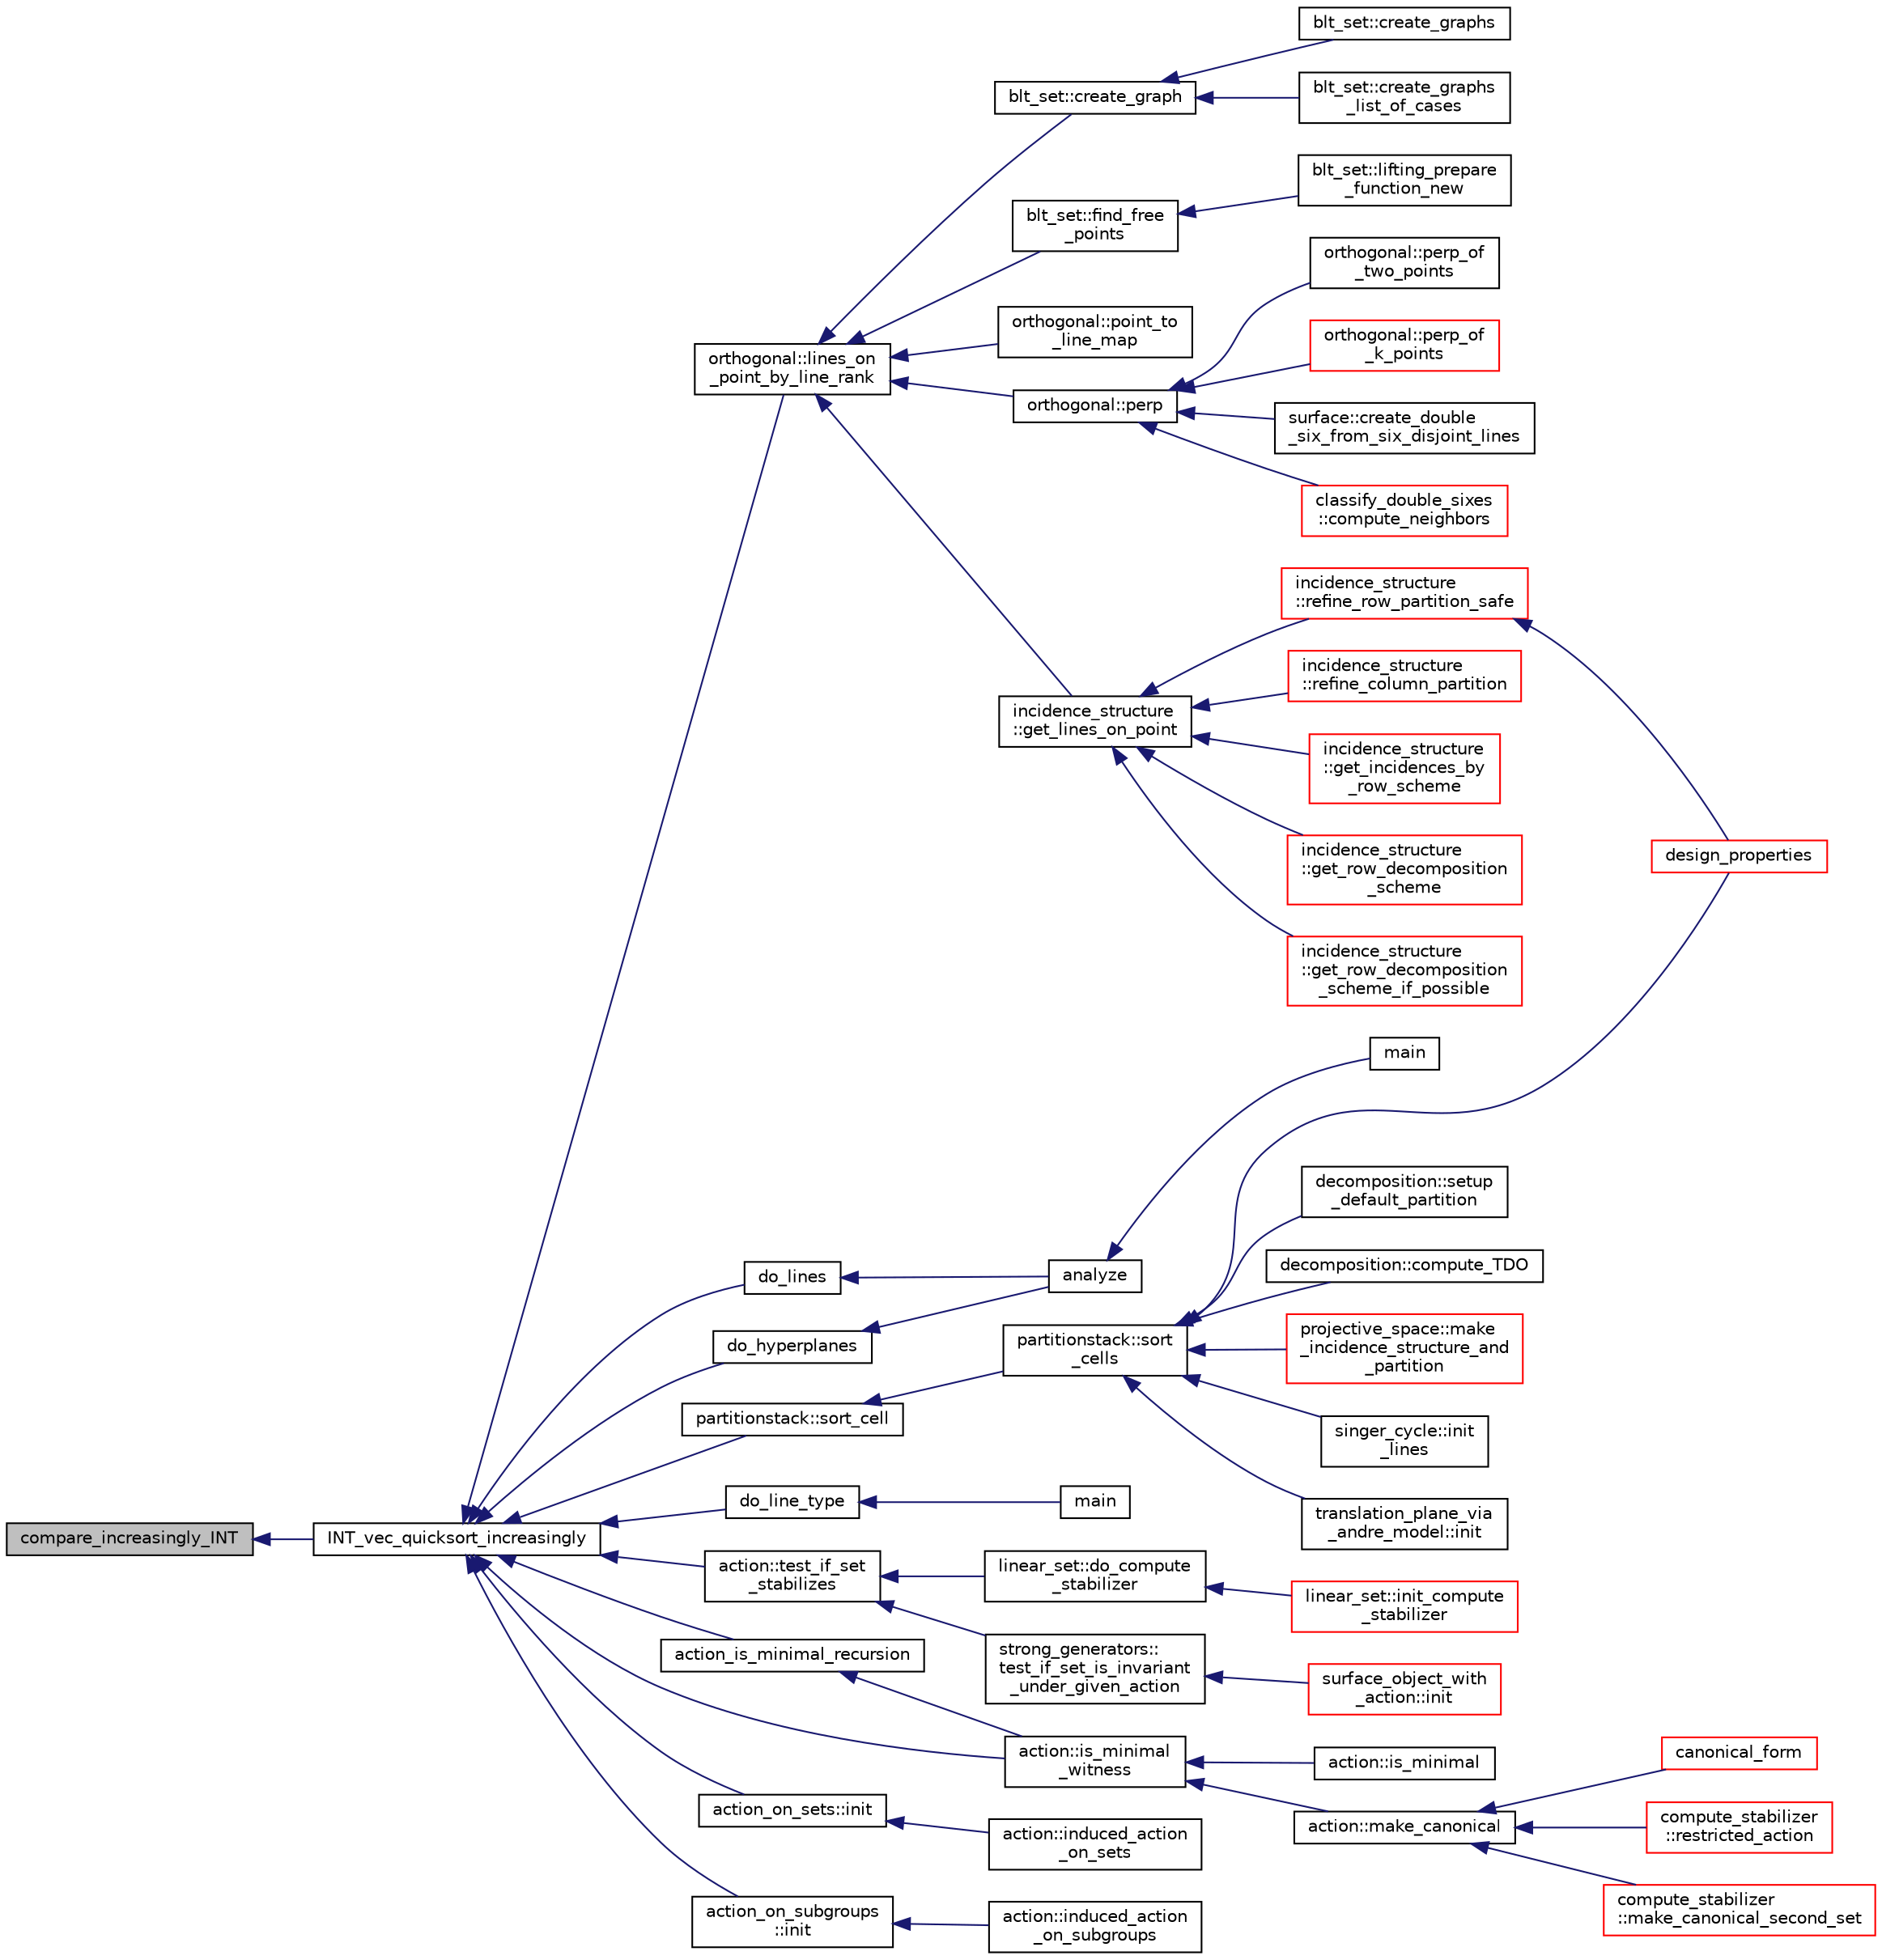 digraph "compare_increasingly_INT"
{
  edge [fontname="Helvetica",fontsize="10",labelfontname="Helvetica",labelfontsize="10"];
  node [fontname="Helvetica",fontsize="10",shape=record];
  rankdir="LR";
  Node4 [label="compare_increasingly_INT",height=0.2,width=0.4,color="black", fillcolor="grey75", style="filled", fontcolor="black"];
  Node4 -> Node5 [dir="back",color="midnightblue",fontsize="10",style="solid",fontname="Helvetica"];
  Node5 [label="INT_vec_quicksort_increasingly",height=0.2,width=0.4,color="black", fillcolor="white", style="filled",URL="$d4/dd7/sorting_8_c.html#a31ccee746bc644f58816c67bc3a0e237"];
  Node5 -> Node6 [dir="back",color="midnightblue",fontsize="10",style="solid",fontname="Helvetica"];
  Node6 [label="orthogonal::lines_on\l_point_by_line_rank",height=0.2,width=0.4,color="black", fillcolor="white", style="filled",URL="$d7/daa/classorthogonal.html#adc21874b6da3cd3585c704994fb538aa"];
  Node6 -> Node7 [dir="back",color="midnightblue",fontsize="10",style="solid",fontname="Helvetica"];
  Node7 [label="blt_set::create_graph",height=0.2,width=0.4,color="black", fillcolor="white", style="filled",URL="$d1/d3d/classblt__set.html#ae92249ece99ffbc92e93e49cd5d5dccf"];
  Node7 -> Node8 [dir="back",color="midnightblue",fontsize="10",style="solid",fontname="Helvetica"];
  Node8 [label="blt_set::create_graphs",height=0.2,width=0.4,color="black", fillcolor="white", style="filled",URL="$d1/d3d/classblt__set.html#a3f1d4a8ed15875c47b327949f26a4533"];
  Node7 -> Node9 [dir="back",color="midnightblue",fontsize="10",style="solid",fontname="Helvetica"];
  Node9 [label="blt_set::create_graphs\l_list_of_cases",height=0.2,width=0.4,color="black", fillcolor="white", style="filled",URL="$d1/d3d/classblt__set.html#a91ad531d4154bd887182dbd6121476f3"];
  Node6 -> Node10 [dir="back",color="midnightblue",fontsize="10",style="solid",fontname="Helvetica"];
  Node10 [label="blt_set::find_free\l_points",height=0.2,width=0.4,color="black", fillcolor="white", style="filled",URL="$d1/d3d/classblt__set.html#a71f82dd3dc4a901ea2a0949d2f1af302"];
  Node10 -> Node11 [dir="back",color="midnightblue",fontsize="10",style="solid",fontname="Helvetica"];
  Node11 [label="blt_set::lifting_prepare\l_function_new",height=0.2,width=0.4,color="black", fillcolor="white", style="filled",URL="$d1/d3d/classblt__set.html#a1314b7c0a3b78ba54c0f61a397d8afce"];
  Node6 -> Node12 [dir="back",color="midnightblue",fontsize="10",style="solid",fontname="Helvetica"];
  Node12 [label="orthogonal::point_to\l_line_map",height=0.2,width=0.4,color="black", fillcolor="white", style="filled",URL="$d7/daa/classorthogonal.html#a1eae48671390d1c251303be93b45f9e4"];
  Node6 -> Node13 [dir="back",color="midnightblue",fontsize="10",style="solid",fontname="Helvetica"];
  Node13 [label="orthogonal::perp",height=0.2,width=0.4,color="black", fillcolor="white", style="filled",URL="$d7/daa/classorthogonal.html#ae80e0fa8d1e8caddb9afbb466e3d3189"];
  Node13 -> Node14 [dir="back",color="midnightblue",fontsize="10",style="solid",fontname="Helvetica"];
  Node14 [label="orthogonal::perp_of\l_two_points",height=0.2,width=0.4,color="black", fillcolor="white", style="filled",URL="$d7/daa/classorthogonal.html#a6a05fef2e61ed508bff66d6728c58ec0"];
  Node13 -> Node15 [dir="back",color="midnightblue",fontsize="10",style="solid",fontname="Helvetica"];
  Node15 [label="orthogonal::perp_of\l_k_points",height=0.2,width=0.4,color="red", fillcolor="white", style="filled",URL="$d7/daa/classorthogonal.html#a6a92a4680dc76bb289141fc5c765f5fb"];
  Node13 -> Node42 [dir="back",color="midnightblue",fontsize="10",style="solid",fontname="Helvetica"];
  Node42 [label="surface::create_double\l_six_from_six_disjoint_lines",height=0.2,width=0.4,color="black", fillcolor="white", style="filled",URL="$d5/d88/classsurface.html#a4c44f0a33d709edee71537547880dd87"];
  Node13 -> Node43 [dir="back",color="midnightblue",fontsize="10",style="solid",fontname="Helvetica"];
  Node43 [label="classify_double_sixes\l::compute_neighbors",height=0.2,width=0.4,color="red", fillcolor="white", style="filled",URL="$dd/d23/classclassify__double__sixes.html#a675e241052c36c58063ddcfc06d209b2"];
  Node6 -> Node44 [dir="back",color="midnightblue",fontsize="10",style="solid",fontname="Helvetica"];
  Node44 [label="incidence_structure\l::get_lines_on_point",height=0.2,width=0.4,color="black", fillcolor="white", style="filled",URL="$da/d8a/classincidence__structure.html#a09148fd9478525b4a65c8e44833d1861"];
  Node44 -> Node45 [dir="back",color="midnightblue",fontsize="10",style="solid",fontname="Helvetica"];
  Node45 [label="incidence_structure\l::refine_row_partition_safe",height=0.2,width=0.4,color="red", fillcolor="white", style="filled",URL="$da/d8a/classincidence__structure.html#ae84b2dc0f1a0cd1f9acfadcae21e3745"];
  Node45 -> Node46 [dir="back",color="midnightblue",fontsize="10",style="solid",fontname="Helvetica"];
  Node46 [label="design_properties",height=0.2,width=0.4,color="red", fillcolor="white", style="filled",URL="$d9/dc2/apps_2combinatorics_2design_8_c.html#a7d7aac893d68b4a25d1ab91b57ae2af1"];
  Node44 -> Node67 [dir="back",color="midnightblue",fontsize="10",style="solid",fontname="Helvetica"];
  Node67 [label="incidence_structure\l::refine_column_partition",height=0.2,width=0.4,color="red", fillcolor="white", style="filled",URL="$da/d8a/classincidence__structure.html#ac262f307c1531d67496129dc7890cda4"];
  Node44 -> Node72 [dir="back",color="midnightblue",fontsize="10",style="solid",fontname="Helvetica"];
  Node72 [label="incidence_structure\l::get_incidences_by\l_row_scheme",height=0.2,width=0.4,color="red", fillcolor="white", style="filled",URL="$da/d8a/classincidence__structure.html#addab249e03244133841bd793389c792c"];
  Node44 -> Node76 [dir="back",color="midnightblue",fontsize="10",style="solid",fontname="Helvetica"];
  Node76 [label="incidence_structure\l::get_row_decomposition\l_scheme",height=0.2,width=0.4,color="red", fillcolor="white", style="filled",URL="$da/d8a/classincidence__structure.html#aa0ad04253ba8e75bb15900ee8b01c9aa"];
  Node44 -> Node87 [dir="back",color="midnightblue",fontsize="10",style="solid",fontname="Helvetica"];
  Node87 [label="incidence_structure\l::get_row_decomposition\l_scheme_if_possible",height=0.2,width=0.4,color="red", fillcolor="white", style="filled",URL="$da/d8a/classincidence__structure.html#ac93d2a6419b0fca3f25f101c5f08caf5"];
  Node5 -> Node89 [dir="back",color="midnightblue",fontsize="10",style="solid",fontname="Helvetica"];
  Node89 [label="do_lines",height=0.2,width=0.4,color="black", fillcolor="white", style="filled",URL="$da/d90/analyze_8_c.html#a8a0ad1642efe3759982b81e0fa63f035"];
  Node89 -> Node90 [dir="back",color="midnightblue",fontsize="10",style="solid",fontname="Helvetica"];
  Node90 [label="analyze",height=0.2,width=0.4,color="black", fillcolor="white", style="filled",URL="$da/d90/analyze_8_c.html#aa0c05ca3fc5b1b83451c5a4928234f5e"];
  Node90 -> Node91 [dir="back",color="midnightblue",fontsize="10",style="solid",fontname="Helvetica"];
  Node91 [label="main",height=0.2,width=0.4,color="black", fillcolor="white", style="filled",URL="$da/d90/analyze_8_c.html#a3c04138a5bfe5d72780bb7e82a18e627"];
  Node5 -> Node92 [dir="back",color="midnightblue",fontsize="10",style="solid",fontname="Helvetica"];
  Node92 [label="do_hyperplanes",height=0.2,width=0.4,color="black", fillcolor="white", style="filled",URL="$da/d90/analyze_8_c.html#a1b317d157223e79e4363fcaee69de3dc"];
  Node92 -> Node90 [dir="back",color="midnightblue",fontsize="10",style="solid",fontname="Helvetica"];
  Node5 -> Node93 [dir="back",color="midnightblue",fontsize="10",style="solid",fontname="Helvetica"];
  Node93 [label="partitionstack::sort_cell",height=0.2,width=0.4,color="black", fillcolor="white", style="filled",URL="$d3/d87/classpartitionstack.html#abb4d78049a6424e54e65a25c7d57dca2"];
  Node93 -> Node94 [dir="back",color="midnightblue",fontsize="10",style="solid",fontname="Helvetica"];
  Node94 [label="partitionstack::sort\l_cells",height=0.2,width=0.4,color="black", fillcolor="white", style="filled",URL="$d3/d87/classpartitionstack.html#a6e2783ab6d6b06f37ac21ce529e219b6"];
  Node94 -> Node46 [dir="back",color="midnightblue",fontsize="10",style="solid",fontname="Helvetica"];
  Node94 -> Node95 [dir="back",color="midnightblue",fontsize="10",style="solid",fontname="Helvetica"];
  Node95 [label="decomposition::setup\l_default_partition",height=0.2,width=0.4,color="black", fillcolor="white", style="filled",URL="$d3/d2b/classdecomposition.html#a8589476ff85bb44acc19de00ffdf1b7f"];
  Node94 -> Node63 [dir="back",color="midnightblue",fontsize="10",style="solid",fontname="Helvetica"];
  Node63 [label="decomposition::compute_TDO",height=0.2,width=0.4,color="black", fillcolor="white", style="filled",URL="$d3/d2b/classdecomposition.html#acde2ae0342c89d2ba817ecdc98813cbe"];
  Node94 -> Node96 [dir="back",color="midnightblue",fontsize="10",style="solid",fontname="Helvetica"];
  Node96 [label="projective_space::make\l_incidence_structure_and\l_partition",height=0.2,width=0.4,color="red", fillcolor="white", style="filled",URL="$d2/d17/classprojective__space.html#a40b8d8590d6612a33a930e9c75b45774"];
  Node94 -> Node66 [dir="back",color="midnightblue",fontsize="10",style="solid",fontname="Helvetica"];
  Node66 [label="singer_cycle::init\l_lines",height=0.2,width=0.4,color="black", fillcolor="white", style="filled",URL="$d8/d13/classsinger__cycle.html#a817cbf613596d5db2cf5e926db8fa328"];
  Node94 -> Node82 [dir="back",color="midnightblue",fontsize="10",style="solid",fontname="Helvetica"];
  Node82 [label="translation_plane_via\l_andre_model::init",height=0.2,width=0.4,color="black", fillcolor="white", style="filled",URL="$d1/dcc/classtranslation__plane__via__andre__model.html#adb424599de168ade331979a9218ee07b"];
  Node5 -> Node97 [dir="back",color="midnightblue",fontsize="10",style="solid",fontname="Helvetica"];
  Node97 [label="do_line_type",height=0.2,width=0.4,color="black", fillcolor="white", style="filled",URL="$d4/d67/geometry_8h.html#a56d3becea533e33d94f5f83cf2f77d56"];
  Node97 -> Node98 [dir="back",color="midnightblue",fontsize="10",style="solid",fontname="Helvetica"];
  Node98 [label="main",height=0.2,width=0.4,color="black", fillcolor="white", style="filled",URL="$d0/d2f/process_8_c.html#a3c04138a5bfe5d72780bb7e82a18e627"];
  Node5 -> Node99 [dir="back",color="midnightblue",fontsize="10",style="solid",fontname="Helvetica"];
  Node99 [label="action::test_if_set\l_stabilizes",height=0.2,width=0.4,color="black", fillcolor="white", style="filled",URL="$d2/d86/classaction.html#a5e3d067faffbeb9cc9883afed3ab7b5f"];
  Node99 -> Node100 [dir="back",color="midnightblue",fontsize="10",style="solid",fontname="Helvetica"];
  Node100 [label="linear_set::do_compute\l_stabilizer",height=0.2,width=0.4,color="black", fillcolor="white", style="filled",URL="$dd/d86/classlinear__set.html#ae8f58ded28fb5370f4459cca42b7463b"];
  Node100 -> Node101 [dir="back",color="midnightblue",fontsize="10",style="solid",fontname="Helvetica"];
  Node101 [label="linear_set::init_compute\l_stabilizer",height=0.2,width=0.4,color="red", fillcolor="white", style="filled",URL="$dd/d86/classlinear__set.html#a0cc3eaec1896fdc977b62e94623b055b"];
  Node99 -> Node103 [dir="back",color="midnightblue",fontsize="10",style="solid",fontname="Helvetica"];
  Node103 [label="strong_generators::\ltest_if_set_is_invariant\l_under_given_action",height=0.2,width=0.4,color="black", fillcolor="white", style="filled",URL="$dc/d09/classstrong__generators.html#ac38d27cd666ff5e47ccedd819de73209"];
  Node103 -> Node39 [dir="back",color="midnightblue",fontsize="10",style="solid",fontname="Helvetica"];
  Node39 [label="surface_object_with\l_action::init",height=0.2,width=0.4,color="red", fillcolor="white", style="filled",URL="$db/d28/classsurface__object__with__action.html#a65085da19618def3909b0f4bc27cba8a"];
  Node5 -> Node104 [dir="back",color="midnightblue",fontsize="10",style="solid",fontname="Helvetica"];
  Node104 [label="action_is_minimal_recursion",height=0.2,width=0.4,color="black", fillcolor="white", style="filled",URL="$d8/d9e/backtrack_8_c.html#a424c8d4e6a3d42ba176e2deec17dda30"];
  Node104 -> Node105 [dir="back",color="midnightblue",fontsize="10",style="solid",fontname="Helvetica"];
  Node105 [label="action::is_minimal\l_witness",height=0.2,width=0.4,color="black", fillcolor="white", style="filled",URL="$d2/d86/classaction.html#aabf5ea4227f124eac2badc5d5225e220"];
  Node105 -> Node106 [dir="back",color="midnightblue",fontsize="10",style="solid",fontname="Helvetica"];
  Node106 [label="action::is_minimal",height=0.2,width=0.4,color="black", fillcolor="white", style="filled",URL="$d2/d86/classaction.html#a1905e4012d6352a0337f6ee25ef3a875"];
  Node105 -> Node107 [dir="back",color="midnightblue",fontsize="10",style="solid",fontname="Helvetica"];
  Node107 [label="action::make_canonical",height=0.2,width=0.4,color="black", fillcolor="white", style="filled",URL="$d2/d86/classaction.html#ae20ff0b8d092d2eddf9b661fb8821fd2"];
  Node107 -> Node108 [dir="back",color="midnightblue",fontsize="10",style="solid",fontname="Helvetica"];
  Node108 [label="canonical_form",height=0.2,width=0.4,color="red", fillcolor="white", style="filled",URL="$d0/de6/projective__space__main_8_c.html#a5f0f6b71cd402c5b41240c420e533e60"];
  Node107 -> Node112 [dir="back",color="midnightblue",fontsize="10",style="solid",fontname="Helvetica"];
  Node112 [label="compute_stabilizer\l::restricted_action",height=0.2,width=0.4,color="red", fillcolor="white", style="filled",URL="$d8/d30/classcompute__stabilizer.html#a895df470da0ac14f812c3c4b6f2280b9"];
  Node107 -> Node120 [dir="back",color="midnightblue",fontsize="10",style="solid",fontname="Helvetica"];
  Node120 [label="compute_stabilizer\l::make_canonical_second_set",height=0.2,width=0.4,color="red", fillcolor="white", style="filled",URL="$d8/d30/classcompute__stabilizer.html#aa33f9b1e4823afd5196eec36d3082084"];
  Node5 -> Node105 [dir="back",color="midnightblue",fontsize="10",style="solid",fontname="Helvetica"];
  Node5 -> Node123 [dir="back",color="midnightblue",fontsize="10",style="solid",fontname="Helvetica"];
  Node123 [label="action_on_sets::init",height=0.2,width=0.4,color="black", fillcolor="white", style="filled",URL="$da/d37/classaction__on__sets.html#a1075f47e9a27352a596cff7f5f599f2f"];
  Node123 -> Node124 [dir="back",color="midnightblue",fontsize="10",style="solid",fontname="Helvetica"];
  Node124 [label="action::induced_action\l_on_sets",height=0.2,width=0.4,color="black", fillcolor="white", style="filled",URL="$d2/d86/classaction.html#a09639acee6b88644c103b17050cc32f1"];
  Node5 -> Node125 [dir="back",color="midnightblue",fontsize="10",style="solid",fontname="Helvetica"];
  Node125 [label="action_on_subgroups\l::init",height=0.2,width=0.4,color="black", fillcolor="white", style="filled",URL="$d6/da4/classaction__on__subgroups.html#af974b4d4a7b840fe84009db7de78f261"];
  Node125 -> Node126 [dir="back",color="midnightblue",fontsize="10",style="solid",fontname="Helvetica"];
  Node126 [label="action::induced_action\l_on_subgroups",height=0.2,width=0.4,color="black", fillcolor="white", style="filled",URL="$d2/d86/classaction.html#ad0de7ea45a2a73c1b8e0f52ee3ce4610"];
}
